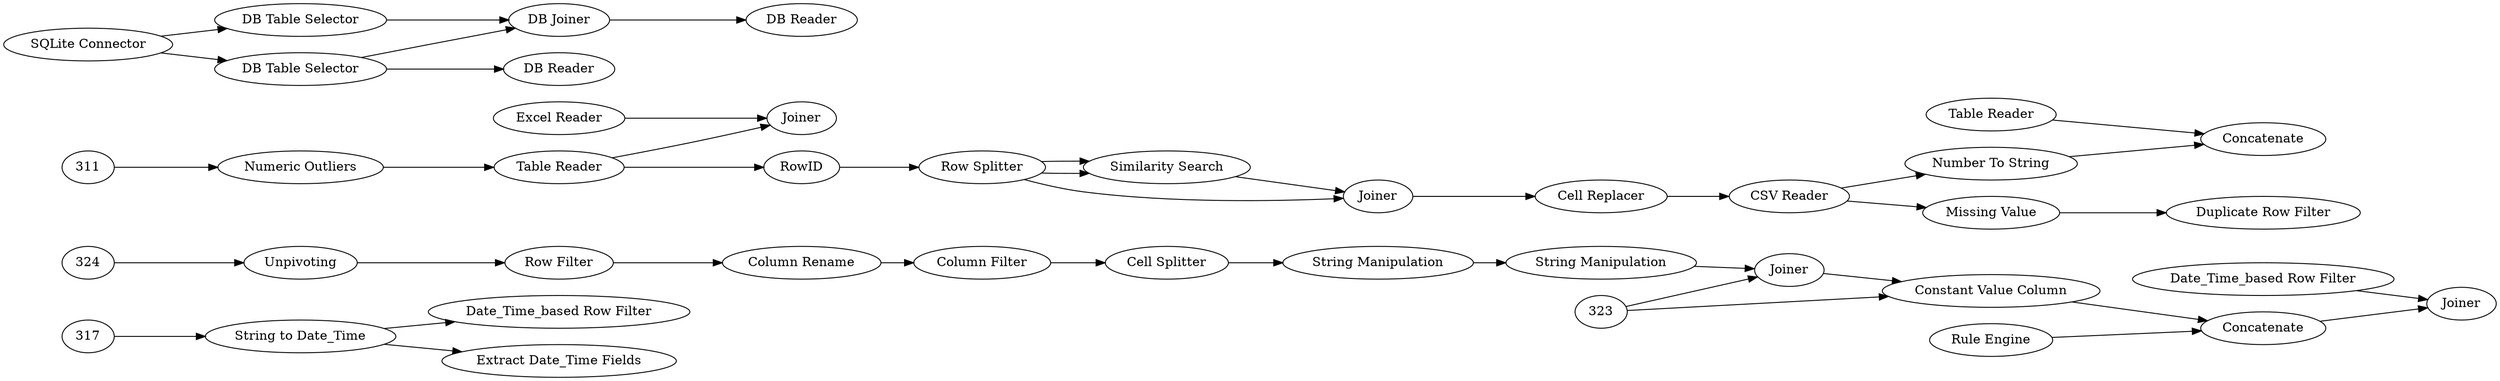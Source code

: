 digraph {
	241 [label="String to Date_Time"]
	250 [label="Date_Time_based Row Filter"]
	253 [label="Date_Time_based Row Filter"]
	316 [label="Extract Date_Time Fields"]
	269 [label="Numeric Outliers"]
	276 [label="Missing Value"]
	299 [label="Duplicate Row Filter"]
	301 [label="Rule Engine"]
	176 [label="Cell Replacer"]
	187 [label="Similarity Search"]
	291 [label="Value Counter"]
	293 [label=RowID]
	307 [label="Row Splitter"]
	308 [label=Joiner]
	289 [label=Concatenate]
	300 [label="Number To String"]
	301 [label="CSV Reader"]
	302 [label="Table Reader"]
	195 [label="Column Rename"]
	219 [label=Unpivoting]
	220 [label="Row Filter"]
	221 [label="Column Filter"]
	320 [label=Joiner]
	161 [label="Cell Splitter"]
	168 [label="String Manipulation"]
	312 [label="String Manipulation"]
	322 [label=Joiner]
	278 [label="SQLite Connector"]
	279 [label="DB Table Selector"]
	280 [label="DB Table Selector"]
	281 [label="DB Joiner"]
	282 [label="DB Reader"]
	283 [label="DB Reader"]
	290 [label="Excel Reader"]
	291 [label="Table Reader"]
	292 [label=Joiner]
	231 [label="Constant Value Column"]
	232 [label="Rule Engine"]
	296 [label=Concatenate]
	187 -> 308
	291 -> 293
	293 -> 307
	307 -> 308
	307 -> 187
	307 -> 187
	308 -> 176
	300 -> 289
	301 -> 300
	302 -> 289
	269 -> 291
	276 -> 299
	301 -> 276
	176 -> 301
	311 -> 269
	195 -> 221
	219 -> 220
	220 -> 195
	161 -> 312
	312 -> 168
	278 -> 279
	278 -> 280
	279 -> 283
	279 -> 281
	280 -> 281
	281 -> 282
	290 -> 292
	291 -> 292
	231 -> 296
	232 -> 296
	253 -> 322
	221 -> 161
	320 -> 231
	168 -> 320
	323 -> 320
	323 -> 231
	324 -> 219
	296 -> 322
	241 -> 250
	241 -> 316
	317 -> 241
	rankdir=LR
}
